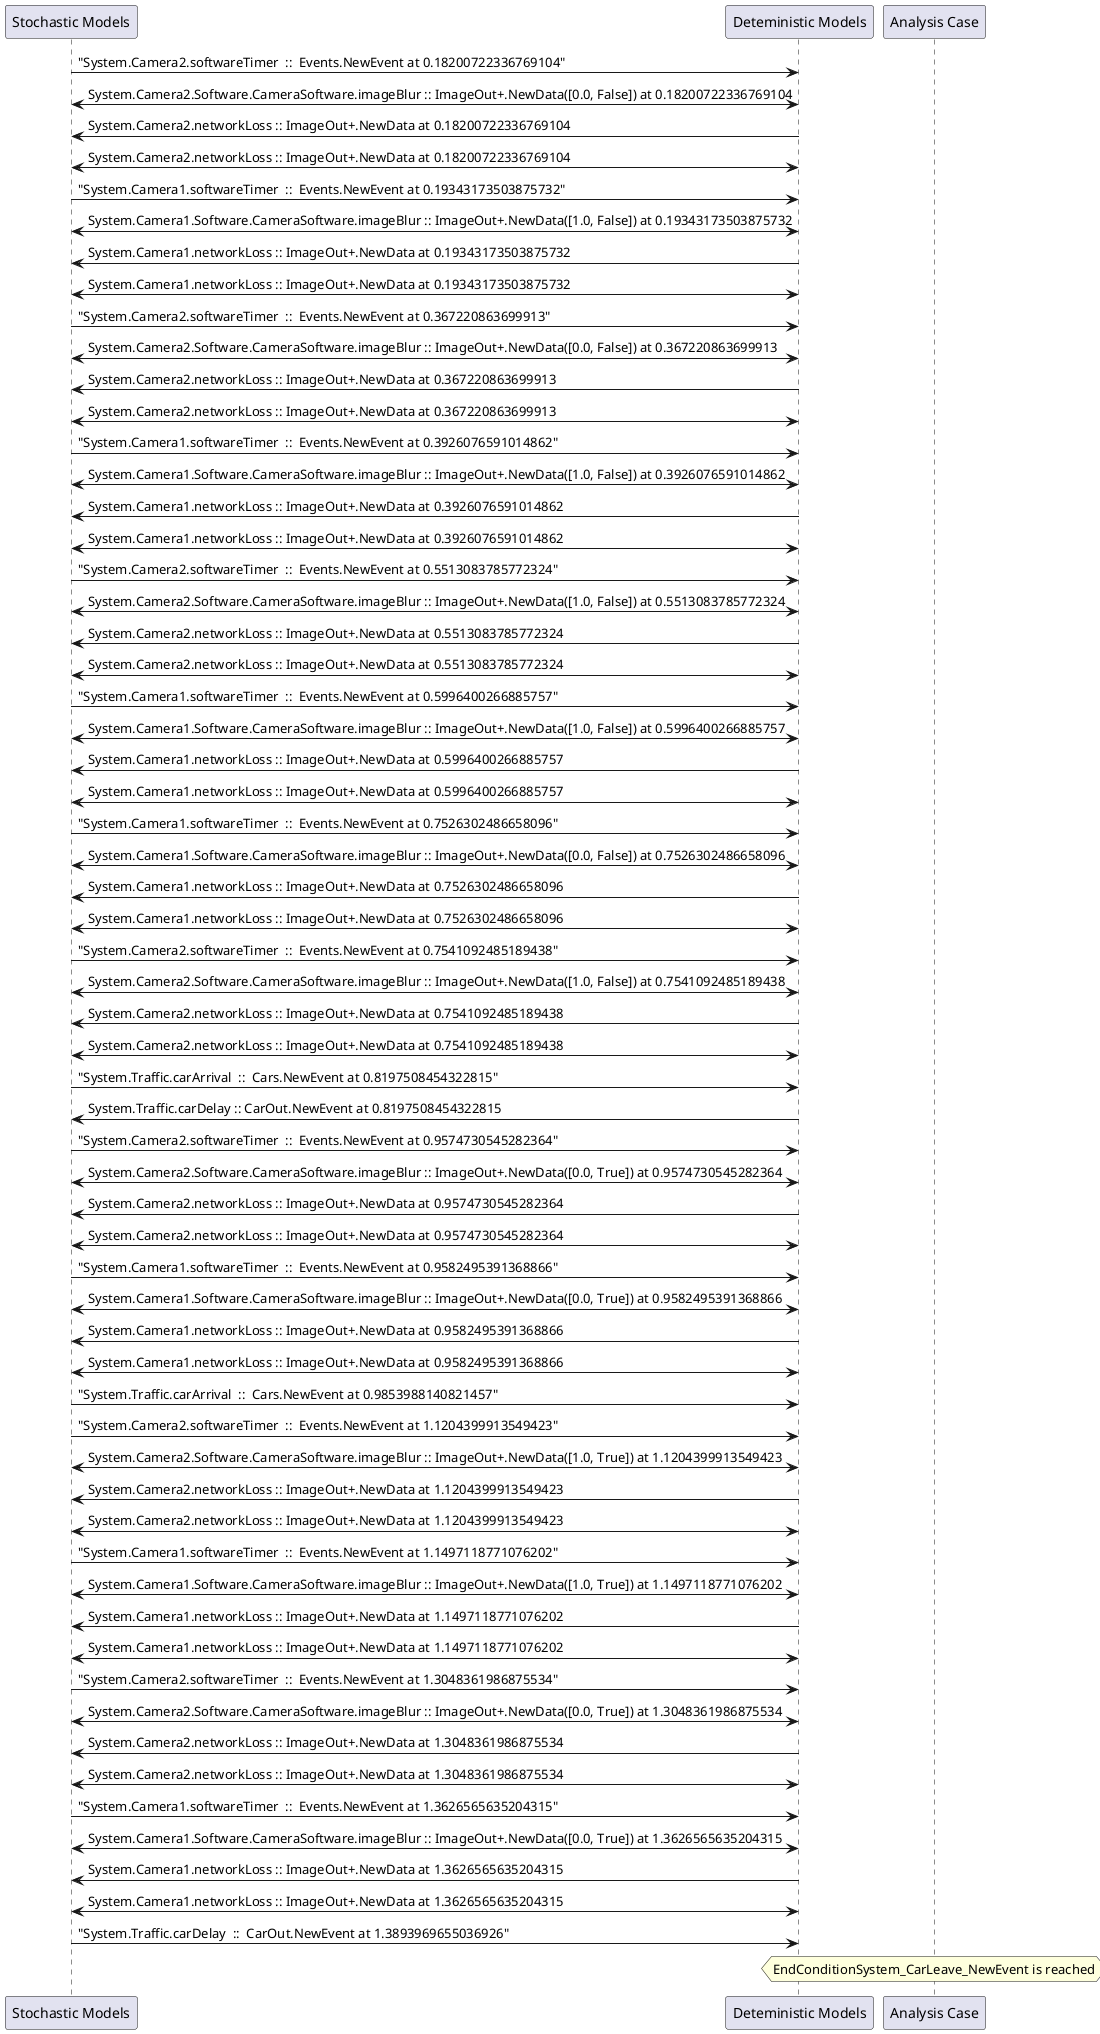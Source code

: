 
	@startuml
	participant "Stochastic Models" as stochmodel
	participant "Deteministic Models" as detmodel
	participant "Analysis Case" as analysis
	{8484_stop} stochmodel -> detmodel : "System.Camera2.softwareTimer  ::  Events.NewEvent at 0.18200722336769104"
detmodel <-> stochmodel : System.Camera2.Software.CameraSoftware.imageBlur :: ImageOut+.NewData([0.0, False]) at 0.18200722336769104
detmodel -> stochmodel : System.Camera2.networkLoss :: ImageOut+.NewData at 0.18200722336769104
detmodel <-> stochmodel : System.Camera2.networkLoss :: ImageOut+.NewData at 0.18200722336769104
{8469_stop} stochmodel -> detmodel : "System.Camera1.softwareTimer  ::  Events.NewEvent at 0.19343173503875732"
detmodel <-> stochmodel : System.Camera1.Software.CameraSoftware.imageBlur :: ImageOut+.NewData([1.0, False]) at 0.19343173503875732
detmodel -> stochmodel : System.Camera1.networkLoss :: ImageOut+.NewData at 0.19343173503875732
detmodel <-> stochmodel : System.Camera1.networkLoss :: ImageOut+.NewData at 0.19343173503875732
{8485_stop} stochmodel -> detmodel : "System.Camera2.softwareTimer  ::  Events.NewEvent at 0.367220863699913"
detmodel <-> stochmodel : System.Camera2.Software.CameraSoftware.imageBlur :: ImageOut+.NewData([0.0, False]) at 0.367220863699913
detmodel -> stochmodel : System.Camera2.networkLoss :: ImageOut+.NewData at 0.367220863699913
detmodel <-> stochmodel : System.Camera2.networkLoss :: ImageOut+.NewData at 0.367220863699913
{8470_stop} stochmodel -> detmodel : "System.Camera1.softwareTimer  ::  Events.NewEvent at 0.3926076591014862"
detmodel <-> stochmodel : System.Camera1.Software.CameraSoftware.imageBlur :: ImageOut+.NewData([1.0, False]) at 0.3926076591014862
detmodel -> stochmodel : System.Camera1.networkLoss :: ImageOut+.NewData at 0.3926076591014862
detmodel <-> stochmodel : System.Camera1.networkLoss :: ImageOut+.NewData at 0.3926076591014862
{8486_stop} stochmodel -> detmodel : "System.Camera2.softwareTimer  ::  Events.NewEvent at 0.5513083785772324"
detmodel <-> stochmodel : System.Camera2.Software.CameraSoftware.imageBlur :: ImageOut+.NewData([1.0, False]) at 0.5513083785772324
detmodel -> stochmodel : System.Camera2.networkLoss :: ImageOut+.NewData at 0.5513083785772324
detmodel <-> stochmodel : System.Camera2.networkLoss :: ImageOut+.NewData at 0.5513083785772324
{8471_stop} stochmodel -> detmodel : "System.Camera1.softwareTimer  ::  Events.NewEvent at 0.5996400266885757"
detmodel <-> stochmodel : System.Camera1.Software.CameraSoftware.imageBlur :: ImageOut+.NewData([1.0, False]) at 0.5996400266885757
detmodel -> stochmodel : System.Camera1.networkLoss :: ImageOut+.NewData at 0.5996400266885757
detmodel <-> stochmodel : System.Camera1.networkLoss :: ImageOut+.NewData at 0.5996400266885757
{8472_stop} stochmodel -> detmodel : "System.Camera1.softwareTimer  ::  Events.NewEvent at 0.7526302486658096"
detmodel <-> stochmodel : System.Camera1.Software.CameraSoftware.imageBlur :: ImageOut+.NewData([0.0, False]) at 0.7526302486658096
detmodel -> stochmodel : System.Camera1.networkLoss :: ImageOut+.NewData at 0.7526302486658096
detmodel <-> stochmodel : System.Camera1.networkLoss :: ImageOut+.NewData at 0.7526302486658096
{8487_stop} stochmodel -> detmodel : "System.Camera2.softwareTimer  ::  Events.NewEvent at 0.7541092485189438"
detmodel <-> stochmodel : System.Camera2.Software.CameraSoftware.imageBlur :: ImageOut+.NewData([1.0, False]) at 0.7541092485189438
detmodel -> stochmodel : System.Camera2.networkLoss :: ImageOut+.NewData at 0.7541092485189438
detmodel <-> stochmodel : System.Camera2.networkLoss :: ImageOut+.NewData at 0.7541092485189438
{8500_stop} stochmodel -> detmodel : "System.Traffic.carArrival  ::  Cars.NewEvent at 0.8197508454322815"
{8506_start} detmodel -> stochmodel : System.Traffic.carDelay :: CarOut.NewEvent at 0.8197508454322815
{8488_stop} stochmodel -> detmodel : "System.Camera2.softwareTimer  ::  Events.NewEvent at 0.9574730545282364"
detmodel <-> stochmodel : System.Camera2.Software.CameraSoftware.imageBlur :: ImageOut+.NewData([0.0, True]) at 0.9574730545282364
detmodel -> stochmodel : System.Camera2.networkLoss :: ImageOut+.NewData at 0.9574730545282364
detmodel <-> stochmodel : System.Camera2.networkLoss :: ImageOut+.NewData at 0.9574730545282364
{8473_stop} stochmodel -> detmodel : "System.Camera1.softwareTimer  ::  Events.NewEvent at 0.9582495391368866"
detmodel <-> stochmodel : System.Camera1.Software.CameraSoftware.imageBlur :: ImageOut+.NewData([0.0, True]) at 0.9582495391368866
detmodel -> stochmodel : System.Camera1.networkLoss :: ImageOut+.NewData at 0.9582495391368866
detmodel <-> stochmodel : System.Camera1.networkLoss :: ImageOut+.NewData at 0.9582495391368866
{8501_stop} stochmodel -> detmodel : "System.Traffic.carArrival  ::  Cars.NewEvent at 0.9853988140821457"
{8489_stop} stochmodel -> detmodel : "System.Camera2.softwareTimer  ::  Events.NewEvent at 1.1204399913549423"
detmodel <-> stochmodel : System.Camera2.Software.CameraSoftware.imageBlur :: ImageOut+.NewData([1.0, True]) at 1.1204399913549423
detmodel -> stochmodel : System.Camera2.networkLoss :: ImageOut+.NewData at 1.1204399913549423
detmodel <-> stochmodel : System.Camera2.networkLoss :: ImageOut+.NewData at 1.1204399913549423
{8474_stop} stochmodel -> detmodel : "System.Camera1.softwareTimer  ::  Events.NewEvent at 1.1497118771076202"
detmodel <-> stochmodel : System.Camera1.Software.CameraSoftware.imageBlur :: ImageOut+.NewData([1.0, True]) at 1.1497118771076202
detmodel -> stochmodel : System.Camera1.networkLoss :: ImageOut+.NewData at 1.1497118771076202
detmodel <-> stochmodel : System.Camera1.networkLoss :: ImageOut+.NewData at 1.1497118771076202
{8490_stop} stochmodel -> detmodel : "System.Camera2.softwareTimer  ::  Events.NewEvent at 1.3048361986875534"
detmodel <-> stochmodel : System.Camera2.Software.CameraSoftware.imageBlur :: ImageOut+.NewData([0.0, True]) at 1.3048361986875534
detmodel -> stochmodel : System.Camera2.networkLoss :: ImageOut+.NewData at 1.3048361986875534
detmodel <-> stochmodel : System.Camera2.networkLoss :: ImageOut+.NewData at 1.3048361986875534
{8475_stop} stochmodel -> detmodel : "System.Camera1.softwareTimer  ::  Events.NewEvent at 1.3626565635204315"
detmodel <-> stochmodel : System.Camera1.Software.CameraSoftware.imageBlur :: ImageOut+.NewData([0.0, True]) at 1.3626565635204315
detmodel -> stochmodel : System.Camera1.networkLoss :: ImageOut+.NewData at 1.3626565635204315
detmodel <-> stochmodel : System.Camera1.networkLoss :: ImageOut+.NewData at 1.3626565635204315
{8506_stop} stochmodel -> detmodel : "System.Traffic.carDelay  ::  CarOut.NewEvent at 1.3893969655036926"
{8506_start} <-> {8506_stop} : delay
hnote over analysis 
EndConditionSystem_CarLeave_NewEvent is reached
endnote
@enduml
